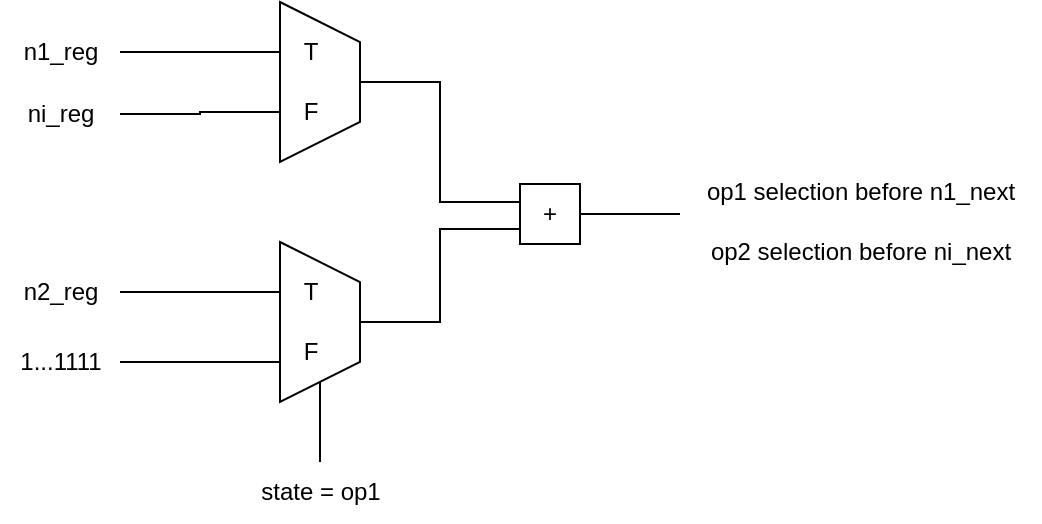 <mxfile version="24.1.0" type="device">
  <diagram name="第 1 页" id="u9KqPJunNxrojm_yaEQv">
    <mxGraphModel dx="842" dy="568" grid="1" gridSize="10" guides="1" tooltips="1" connect="1" arrows="1" fold="1" page="1" pageScale="1" pageWidth="3300" pageHeight="2339" math="0" shadow="0">
      <root>
        <mxCell id="0" />
        <mxCell id="1" parent="0" />
        <mxCell id="FucSAIseuZLs7TKSs5Ux-5" style="edgeStyle=orthogonalEdgeStyle;rounded=0;orthogonalLoop=1;jettySize=auto;html=1;entryX=1;entryY=0.5;entryDx=0;entryDy=0;endArrow=none;endFill=0;" edge="1" parent="1" source="FucSAIseuZLs7TKSs5Ux-1" target="FucSAIseuZLs7TKSs5Ux-2">
          <mxGeometry relative="1" as="geometry" />
        </mxCell>
        <mxCell id="FucSAIseuZLs7TKSs5Ux-1" value="state = op1" style="text;html=1;align=center;verticalAlign=middle;resizable=0;points=[];autosize=1;strokeColor=none;fillColor=none;" vertex="1" parent="1">
          <mxGeometry x="540" y="310" width="80" height="30" as="geometry" />
        </mxCell>
        <mxCell id="FucSAIseuZLs7TKSs5Ux-6" value="" style="group" vertex="1" connectable="0" parent="1">
          <mxGeometry x="560" y="200" width="40" height="80" as="geometry" />
        </mxCell>
        <mxCell id="FucSAIseuZLs7TKSs5Ux-2" value="" style="shape=trapezoid;perimeter=trapezoidPerimeter;whiteSpace=wrap;html=1;fixedSize=1;direction=south;" vertex="1" parent="FucSAIseuZLs7TKSs5Ux-6">
          <mxGeometry width="40" height="80" as="geometry" />
        </mxCell>
        <mxCell id="FucSAIseuZLs7TKSs5Ux-3" value="T" style="text;html=1;align=center;verticalAlign=middle;resizable=0;points=[];autosize=1;strokeColor=none;fillColor=none;" vertex="1" parent="FucSAIseuZLs7TKSs5Ux-6">
          <mxGeometry y="10" width="30" height="30" as="geometry" />
        </mxCell>
        <mxCell id="FucSAIseuZLs7TKSs5Ux-4" value="F" style="text;html=1;align=center;verticalAlign=middle;resizable=0;points=[];autosize=1;strokeColor=none;fillColor=none;" vertex="1" parent="FucSAIseuZLs7TKSs5Ux-6">
          <mxGeometry y="40" width="30" height="30" as="geometry" />
        </mxCell>
        <mxCell id="FucSAIseuZLs7TKSs5Ux-7" value="" style="group" vertex="1" connectable="0" parent="1">
          <mxGeometry x="560" y="80" width="40" height="80" as="geometry" />
        </mxCell>
        <mxCell id="FucSAIseuZLs7TKSs5Ux-8" value="" style="shape=trapezoid;perimeter=trapezoidPerimeter;whiteSpace=wrap;html=1;fixedSize=1;direction=south;" vertex="1" parent="FucSAIseuZLs7TKSs5Ux-7">
          <mxGeometry width="40" height="80" as="geometry" />
        </mxCell>
        <mxCell id="FucSAIseuZLs7TKSs5Ux-9" value="T" style="text;html=1;align=center;verticalAlign=middle;resizable=0;points=[];autosize=1;strokeColor=none;fillColor=none;" vertex="1" parent="FucSAIseuZLs7TKSs5Ux-7">
          <mxGeometry y="10" width="30" height="30" as="geometry" />
        </mxCell>
        <mxCell id="FucSAIseuZLs7TKSs5Ux-10" value="F" style="text;html=1;align=center;verticalAlign=middle;resizable=0;points=[];autosize=1;strokeColor=none;fillColor=none;" vertex="1" parent="FucSAIseuZLs7TKSs5Ux-7">
          <mxGeometry y="40" width="30" height="30" as="geometry" />
        </mxCell>
        <mxCell id="FucSAIseuZLs7TKSs5Ux-24" style="edgeStyle=orthogonalEdgeStyle;rounded=0;orthogonalLoop=1;jettySize=auto;html=1;endArrow=none;endFill=0;" edge="1" parent="1" source="FucSAIseuZLs7TKSs5Ux-13">
          <mxGeometry relative="1" as="geometry">
            <mxPoint x="760" y="186" as="targetPoint" />
          </mxGeometry>
        </mxCell>
        <mxCell id="FucSAIseuZLs7TKSs5Ux-13" value="+" style="whiteSpace=wrap;html=1;" vertex="1" parent="1">
          <mxGeometry x="680" y="171" width="30" height="30" as="geometry" />
        </mxCell>
        <mxCell id="FucSAIseuZLs7TKSs5Ux-14" style="edgeStyle=orthogonalEdgeStyle;rounded=0;orthogonalLoop=1;jettySize=auto;html=1;exitX=0.5;exitY=0;exitDx=0;exitDy=0;entryX=0;entryY=0.5;entryDx=0;entryDy=0;endArrow=none;endFill=0;" edge="1" parent="1" source="FucSAIseuZLs7TKSs5Ux-8" target="FucSAIseuZLs7TKSs5Ux-13">
          <mxGeometry relative="1" as="geometry">
            <Array as="points">
              <mxPoint x="640" y="120" />
              <mxPoint x="640" y="180" />
              <mxPoint x="680" y="180" />
            </Array>
          </mxGeometry>
        </mxCell>
        <mxCell id="FucSAIseuZLs7TKSs5Ux-15" style="edgeStyle=orthogonalEdgeStyle;rounded=0;orthogonalLoop=1;jettySize=auto;html=1;entryX=0;entryY=0.75;entryDx=0;entryDy=0;endArrow=none;endFill=0;" edge="1" parent="1" source="FucSAIseuZLs7TKSs5Ux-2" target="FucSAIseuZLs7TKSs5Ux-13">
          <mxGeometry relative="1" as="geometry" />
        </mxCell>
        <mxCell id="FucSAIseuZLs7TKSs5Ux-17" style="edgeStyle=orthogonalEdgeStyle;rounded=0;orthogonalLoop=1;jettySize=auto;html=1;endArrow=none;endFill=0;" edge="1" parent="1" source="FucSAIseuZLs7TKSs5Ux-16" target="FucSAIseuZLs7TKSs5Ux-9">
          <mxGeometry relative="1" as="geometry" />
        </mxCell>
        <mxCell id="FucSAIseuZLs7TKSs5Ux-16" value="n1_reg" style="text;html=1;align=center;verticalAlign=middle;resizable=0;points=[];autosize=1;strokeColor=none;fillColor=none;" vertex="1" parent="1">
          <mxGeometry x="420" y="90" width="60" height="30" as="geometry" />
        </mxCell>
        <mxCell id="FucSAIseuZLs7TKSs5Ux-19" style="edgeStyle=orthogonalEdgeStyle;rounded=0;orthogonalLoop=1;jettySize=auto;html=1;endArrow=none;endFill=0;" edge="1" parent="1" source="FucSAIseuZLs7TKSs5Ux-18" target="FucSAIseuZLs7TKSs5Ux-3">
          <mxGeometry relative="1" as="geometry" />
        </mxCell>
        <mxCell id="FucSAIseuZLs7TKSs5Ux-18" value="n2_reg" style="text;html=1;align=center;verticalAlign=middle;resizable=0;points=[];autosize=1;strokeColor=none;fillColor=none;" vertex="1" parent="1">
          <mxGeometry x="420" y="210" width="60" height="30" as="geometry" />
        </mxCell>
        <mxCell id="FucSAIseuZLs7TKSs5Ux-21" value="" style="edgeStyle=orthogonalEdgeStyle;rounded=0;orthogonalLoop=1;jettySize=auto;html=1;endArrow=none;endFill=0;" edge="1" parent="1" source="FucSAIseuZLs7TKSs5Ux-20" target="FucSAIseuZLs7TKSs5Ux-10">
          <mxGeometry relative="1" as="geometry" />
        </mxCell>
        <mxCell id="FucSAIseuZLs7TKSs5Ux-20" value="ni_reg" style="text;html=1;align=center;verticalAlign=middle;resizable=0;points=[];autosize=1;strokeColor=none;fillColor=none;" vertex="1" parent="1">
          <mxGeometry x="420" y="121" width="60" height="30" as="geometry" />
        </mxCell>
        <mxCell id="FucSAIseuZLs7TKSs5Ux-22" value="1...1111" style="text;html=1;align=center;verticalAlign=middle;resizable=0;points=[];autosize=1;strokeColor=none;fillColor=none;" vertex="1" parent="1">
          <mxGeometry x="420" y="245" width="60" height="30" as="geometry" />
        </mxCell>
        <mxCell id="FucSAIseuZLs7TKSs5Ux-23" style="edgeStyle=orthogonalEdgeStyle;rounded=0;orthogonalLoop=1;jettySize=auto;html=1;entryX=0;entryY=0.667;entryDx=0;entryDy=0;entryPerimeter=0;endArrow=none;endFill=0;" edge="1" parent="1" source="FucSAIseuZLs7TKSs5Ux-22" target="FucSAIseuZLs7TKSs5Ux-4">
          <mxGeometry relative="1" as="geometry" />
        </mxCell>
        <mxCell id="FucSAIseuZLs7TKSs5Ux-25" value="op1 selection before n1_next" style="text;html=1;align=center;verticalAlign=middle;resizable=0;points=[];autosize=1;strokeColor=none;fillColor=none;" vertex="1" parent="1">
          <mxGeometry x="760" y="160" width="180" height="30" as="geometry" />
        </mxCell>
        <mxCell id="FucSAIseuZLs7TKSs5Ux-26" value="op2 selection before ni_next" style="text;html=1;align=center;verticalAlign=middle;resizable=0;points=[];autosize=1;strokeColor=none;fillColor=none;" vertex="1" parent="1">
          <mxGeometry x="765" y="190" width="170" height="30" as="geometry" />
        </mxCell>
      </root>
    </mxGraphModel>
  </diagram>
</mxfile>
